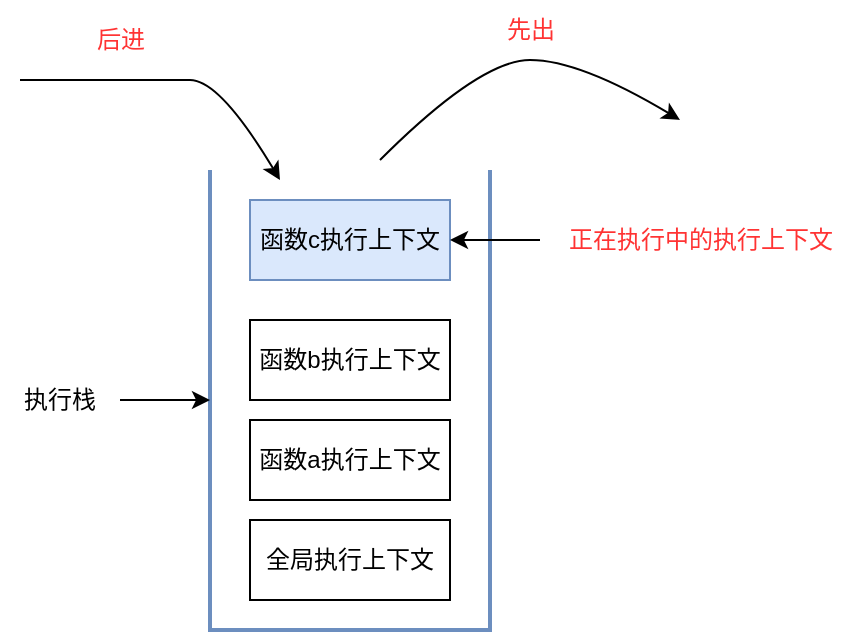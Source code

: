 <mxfile version="20.4.0" type="github">
  <diagram id="YLg4R6m-OvGeNmiD-3ua" name="第 1 页">
    <mxGraphModel dx="1550" dy="779" grid="1" gridSize="10" guides="1" tooltips="1" connect="1" arrows="1" fold="1" page="1" pageScale="1" pageWidth="827" pageHeight="1169" math="0" shadow="0">
      <root>
        <mxCell id="0" />
        <mxCell id="1" parent="0" />
        <mxCell id="2LJcsksbGHfJUZrQtjWJ-1" value="" style="strokeWidth=2;html=1;shape=mxgraph.flowchart.annotation_1;align=left;pointerEvents=1;rotation=-90;fillColor=#dae8fc;strokeColor=#6c8ebf;" vertex="1" parent="1">
          <mxGeometry x="450" y="170" width="230" height="140" as="geometry" />
        </mxCell>
        <mxCell id="2LJcsksbGHfJUZrQtjWJ-2" value="全局执行上下文" style="rounded=0;whiteSpace=wrap;html=1;" vertex="1" parent="1">
          <mxGeometry x="515" y="300" width="100" height="40" as="geometry" />
        </mxCell>
        <mxCell id="2LJcsksbGHfJUZrQtjWJ-4" value="函数a执行上下文" style="rounded=0;whiteSpace=wrap;html=1;" vertex="1" parent="1">
          <mxGeometry x="515" y="250" width="100" height="40" as="geometry" />
        </mxCell>
        <mxCell id="2LJcsksbGHfJUZrQtjWJ-5" value="函数b执行上下文" style="rounded=0;whiteSpace=wrap;html=1;" vertex="1" parent="1">
          <mxGeometry x="515" y="200" width="100" height="40" as="geometry" />
        </mxCell>
        <mxCell id="2LJcsksbGHfJUZrQtjWJ-6" value="函数c执行上下文" style="rounded=0;whiteSpace=wrap;html=1;fillColor=#dae8fc;strokeColor=#6c8ebf;" vertex="1" parent="1">
          <mxGeometry x="515" y="140" width="100" height="40" as="geometry" />
        </mxCell>
        <mxCell id="2LJcsksbGHfJUZrQtjWJ-11" style="edgeStyle=orthogonalEdgeStyle;rounded=0;orthogonalLoop=1;jettySize=auto;html=1;entryX=1;entryY=0.5;entryDx=0;entryDy=0;" edge="1" parent="1" source="2LJcsksbGHfJUZrQtjWJ-8" target="2LJcsksbGHfJUZrQtjWJ-6">
          <mxGeometry relative="1" as="geometry" />
        </mxCell>
        <mxCell id="2LJcsksbGHfJUZrQtjWJ-8" value="&lt;font color=&quot;#ff3333&quot;&gt;正在执行中的执行上下文&lt;/font&gt;" style="text;html=1;align=center;verticalAlign=middle;resizable=0;points=[];autosize=1;strokeColor=none;fillColor=none;" vertex="1" parent="1">
          <mxGeometry x="660" y="145" width="160" height="30" as="geometry" />
        </mxCell>
        <mxCell id="2LJcsksbGHfJUZrQtjWJ-10" style="edgeStyle=orthogonalEdgeStyle;rounded=0;orthogonalLoop=1;jettySize=auto;html=1;exitX=1;exitY=0.5;exitDx=0;exitDy=0;entryX=0.5;entryY=0;entryDx=0;entryDy=0;entryPerimeter=0;" edge="1" parent="1" source="2LJcsksbGHfJUZrQtjWJ-9" target="2LJcsksbGHfJUZrQtjWJ-1">
          <mxGeometry relative="1" as="geometry" />
        </mxCell>
        <mxCell id="2LJcsksbGHfJUZrQtjWJ-9" value="执行栈" style="text;html=1;strokeColor=none;fillColor=none;align=center;verticalAlign=middle;whiteSpace=wrap;rounded=0;" vertex="1" parent="1">
          <mxGeometry x="390" y="225" width="60" height="30" as="geometry" />
        </mxCell>
        <mxCell id="2LJcsksbGHfJUZrQtjWJ-15" value="" style="curved=1;endArrow=classic;html=1;rounded=0;fontColor=#FF3333;" edge="1" parent="1">
          <mxGeometry width="50" height="50" relative="1" as="geometry">
            <mxPoint x="400" y="80" as="sourcePoint" />
            <mxPoint x="530" y="130" as="targetPoint" />
            <Array as="points">
              <mxPoint x="470" y="80" />
              <mxPoint x="500" y="80" />
            </Array>
          </mxGeometry>
        </mxCell>
        <mxCell id="2LJcsksbGHfJUZrQtjWJ-16" value="" style="curved=1;endArrow=classic;html=1;rounded=0;fontColor=#FF3333;" edge="1" parent="1">
          <mxGeometry width="50" height="50" relative="1" as="geometry">
            <mxPoint x="580" y="120" as="sourcePoint" />
            <mxPoint x="730" y="100" as="targetPoint" />
            <Array as="points">
              <mxPoint x="630" y="70" />
              <mxPoint x="680" y="70" />
            </Array>
          </mxGeometry>
        </mxCell>
        <mxCell id="2LJcsksbGHfJUZrQtjWJ-18" value="后进" style="text;html=1;align=center;verticalAlign=middle;resizable=0;points=[];autosize=1;strokeColor=none;fillColor=none;fontColor=#FF3333;" vertex="1" parent="1">
          <mxGeometry x="425" y="45" width="50" height="30" as="geometry" />
        </mxCell>
        <mxCell id="2LJcsksbGHfJUZrQtjWJ-19" value="先出" style="text;html=1;align=center;verticalAlign=middle;resizable=0;points=[];autosize=1;strokeColor=none;fillColor=none;fontColor=#FF3333;" vertex="1" parent="1">
          <mxGeometry x="630" y="40" width="50" height="30" as="geometry" />
        </mxCell>
      </root>
    </mxGraphModel>
  </diagram>
</mxfile>
